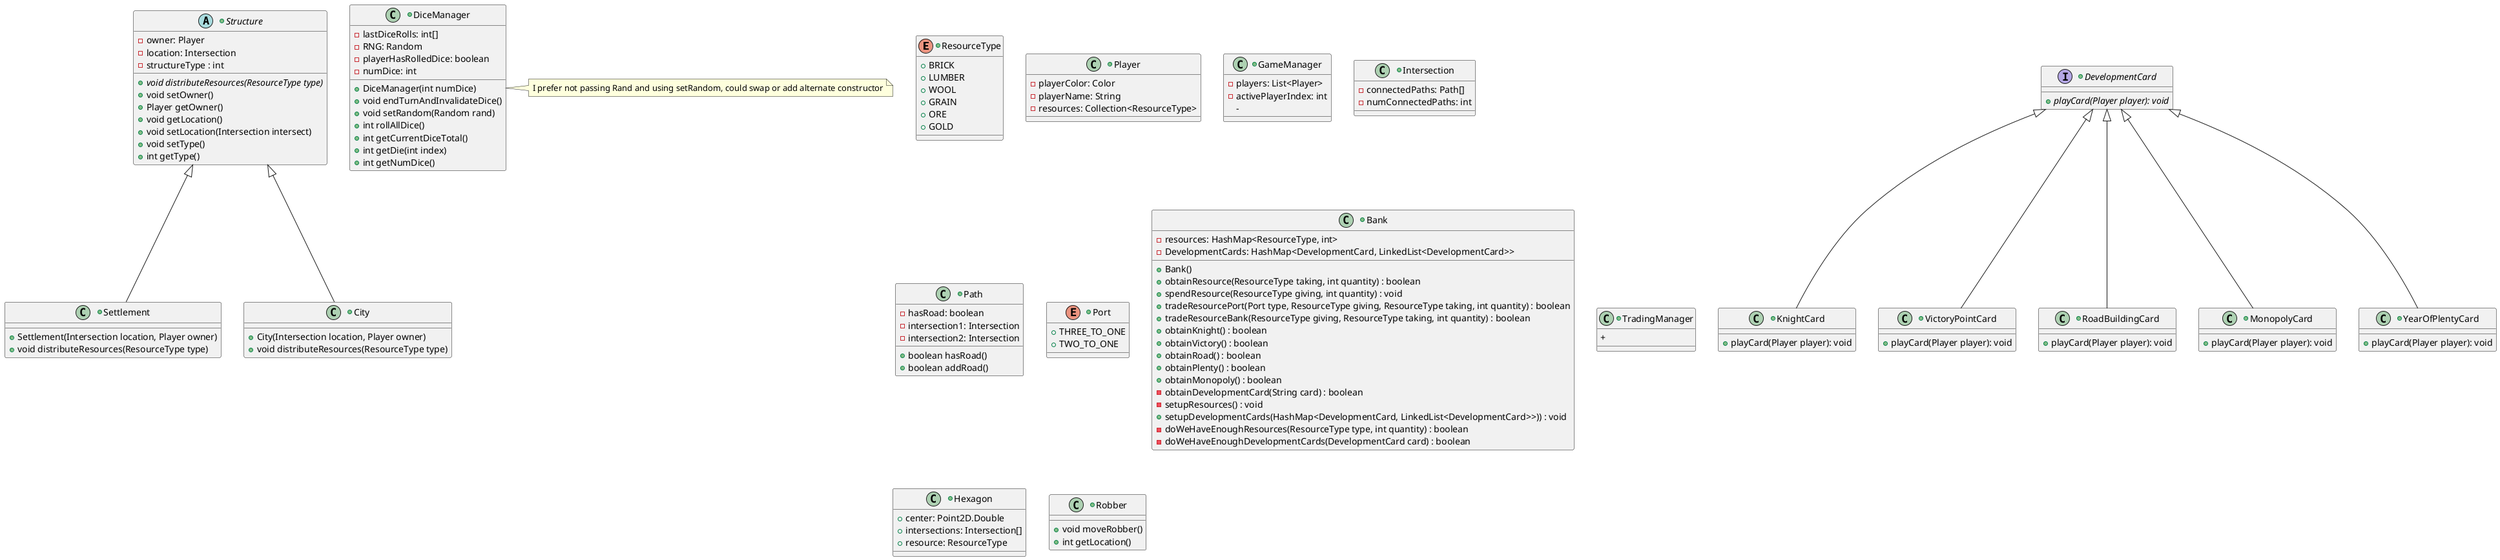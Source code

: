 @startuml
'note "Some example plantUML code for a class diagram." as N1

+enum ResourceType{
+ BRICK
+ LUMBER
+ WOOL
+ GRAIN
+ ORE
+ GOLD
}

+class Player{
-playerColor: Color
-playerName: String
-resources: Collection<ResourceType>
}

+class GameManager{
- players: List<Player>
- activePlayerIndex: int
-
}

+class Intersection{
- connectedPaths: Path[]
- numConnectedPaths: int
}

+class Path{
- hasRoad: boolean
-intersection1: Intersection
-intersection2: Intersection
+ boolean hasRoad()
+ boolean addRoad()
}

+enum Port {
+ THREE_TO_ONE
+ TWO_TO_ONE
}

+class Bank {
- resources: HashMap<ResourceType, int>
- DevelopmentCards: HashMap<DevelopmentCard, LinkedList<DevelopmentCard>>
+ Bank()
+ obtainResource(ResourceType taking, int quantity) : boolean
+ spendResource(ResourceType giving, int quantity) : void
+ tradeResourcePort(Port type, ResourceType giving, ResourceType taking, int quantity) : boolean
+ tradeResourceBank(ResourceType giving, ResourceType taking, int quantity) : boolean
+ obtainKnight() : boolean
+ obtainVictory() : boolean
+ obtainRoad() : boolean
+ obtainPlenty() : boolean
+ obtainMonopoly() : boolean
- obtainDevelopmentCard(String card) : boolean
- setupResources() : void
+ setupDevelopmentCards(HashMap<DevelopmentCard, LinkedList<DevelopmentCard>>)) : void
- doWeHaveEnoughResources(ResourceType type, int quantity) : boolean
- doWeHaveEnoughDevelopmentCards(DevelopmentCard card) : boolean
}

+abstract Structure{
- owner: Player
- location: Intersection
- structureType : int
+ //void distributeResources(ResourceType type)//
+ void setOwner()
+ Player getOwner()
+ void getLocation()
+ void setLocation(Intersection intersect)
+ void setType()
+ int getType()
}

+class Settlement{
+ Settlement(Intersection location, Player owner)
+ void distributeResources(ResourceType type)
}

+class City{
+ City(Intersection location, Player owner)
+ void distributeResources(ResourceType type)
}

City -u-|> Structure
Settlement -u-|> Structure

+abstract DevelopmentCard{
}

+class TradingManager{
+
}

+class Hexagon{
+ center: Point2D.Double
+ intersections: Intersection[]
+ resource: ResourceType
}

'+class BoardTile{
'}

+class Robber{
+ void moveRobber()
+ int getLocation()
}

+class DiceManager{

- lastDiceRolls: int[]
- RNG: Random
- playerHasRolledDice: boolean
- numDice: int

+ DiceManager(int numDice)
+ void endTurnAndInvalidateDice()
+ void setRandom(Random rand)
+ int rollAllDice()
+ int getCurrentDiceTotal()
+ int getDie(int index)
+ int getNumDice()
}

note right of DiceManager:I prefer not passing Rand and using setRandom, could swap or add alternate constructor

+interface DevelopmentCard {
    + //playCard(Player player): void//
}

+class KnightCard {
    + playCard(Player player): void
}

+class VictoryPointCard {
    + playCard(Player player): void
}

+class RoadBuildingCard {
    + playCard(Player player): void
}

+class MonopolyCard {
    + playCard(Player player): void
}

+class YearOfPlentyCard {
    + playCard(Player player): void
}

DevelopmentCard <|-- KnightCard
DevelopmentCard <|-- VictoryPointCard
DevelopmentCard <|-- RoadBuildingCard
DevelopmentCard <|-- MonopolyCard
DevelopmentCard <|-- YearOfPlentyCard


'+abstract Player{
'# wealth: int
'+{abstract} someMethodWhoseImplementationDiffersByPlayerType(): some_return_type
'+someMethodWhoseImplementationSameForAllPlayerType(): some_return_type
'-maybeSomePrivateMethod(): some_return_type
'}
'
'+class PlayerTypeA{
'+ someMethodWhoseImplementationDiffersByPlayerType(): some_return_type
'}
'
'note left of PlayerTypeA::someMethodWhoseImplementationDiffersByPlayerType
'override this method here
'end note
'
'+class PlayerTypeB{
'+ someMethodWhoseImplementationDiffersByPlayerType(): some_return_type
'}

'Game -r->"*" Player
'PlayerTypeA -u-|> Player
'PlayerTypeB -u-|> Player
'
'note "See documentation at https://plantuml.com/class-diagram" as N2


@enduml

